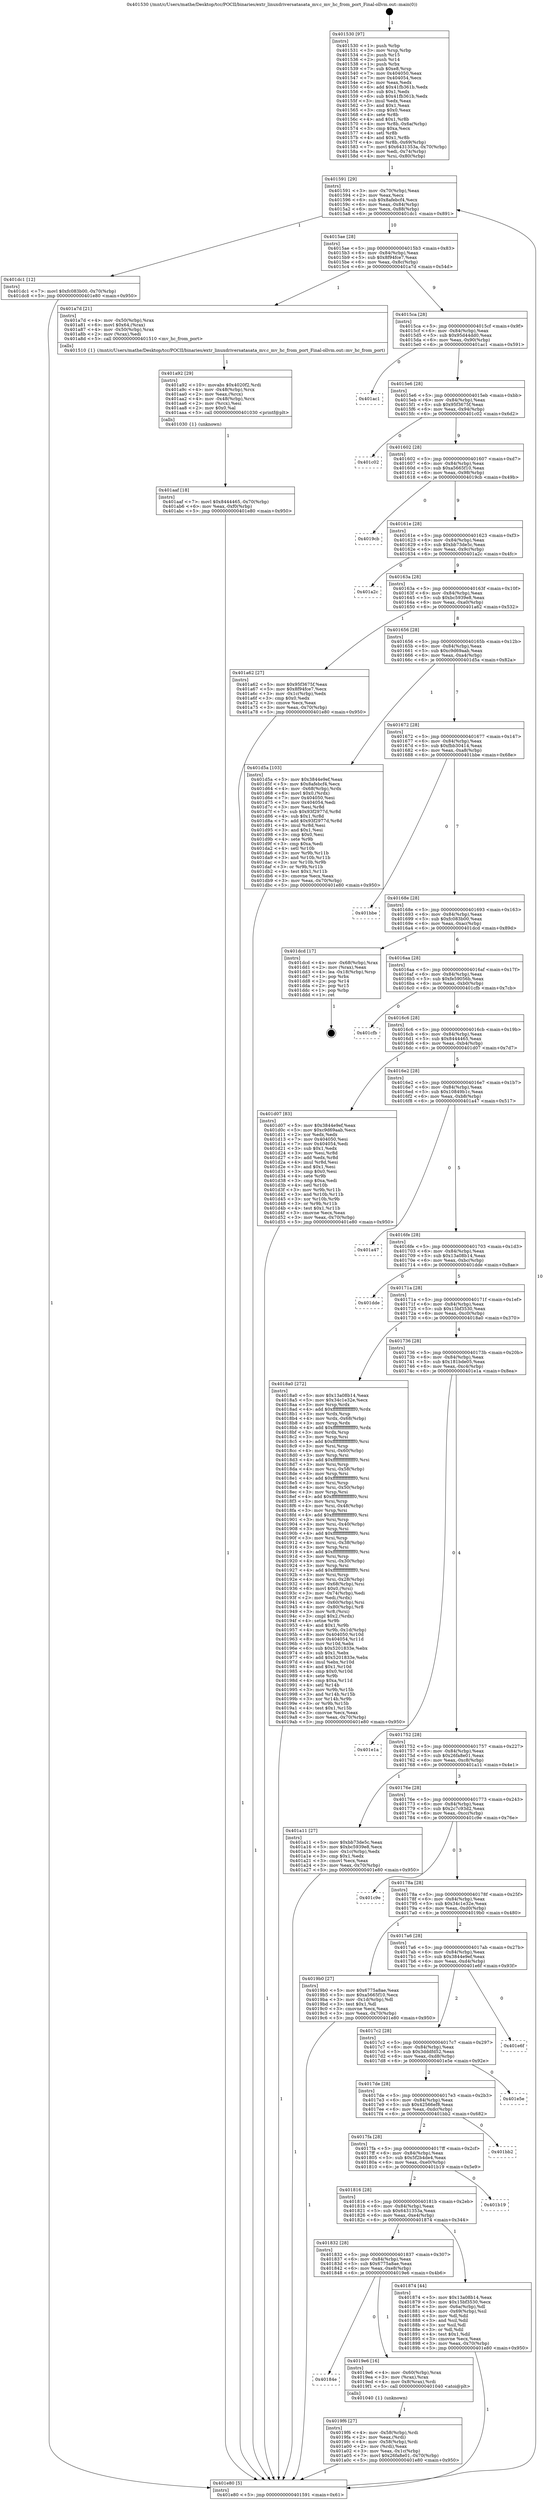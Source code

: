 digraph "0x401530" {
  label = "0x401530 (/mnt/c/Users/mathe/Desktop/tcc/POCII/binaries/extr_linuxdriversatasata_mv.c_mv_hc_from_port_Final-ollvm.out::main(0))"
  labelloc = "t"
  node[shape=record]

  Entry [label="",width=0.3,height=0.3,shape=circle,fillcolor=black,style=filled]
  "0x401591" [label="{
     0x401591 [29]\l
     | [instrs]\l
     &nbsp;&nbsp;0x401591 \<+3\>: mov -0x70(%rbp),%eax\l
     &nbsp;&nbsp;0x401594 \<+2\>: mov %eax,%ecx\l
     &nbsp;&nbsp;0x401596 \<+6\>: sub $0x8afebcf4,%ecx\l
     &nbsp;&nbsp;0x40159c \<+6\>: mov %eax,-0x84(%rbp)\l
     &nbsp;&nbsp;0x4015a2 \<+6\>: mov %ecx,-0x88(%rbp)\l
     &nbsp;&nbsp;0x4015a8 \<+6\>: je 0000000000401dc1 \<main+0x891\>\l
  }"]
  "0x401dc1" [label="{
     0x401dc1 [12]\l
     | [instrs]\l
     &nbsp;&nbsp;0x401dc1 \<+7\>: movl $0xfc083b00,-0x70(%rbp)\l
     &nbsp;&nbsp;0x401dc8 \<+5\>: jmp 0000000000401e80 \<main+0x950\>\l
  }"]
  "0x4015ae" [label="{
     0x4015ae [28]\l
     | [instrs]\l
     &nbsp;&nbsp;0x4015ae \<+5\>: jmp 00000000004015b3 \<main+0x83\>\l
     &nbsp;&nbsp;0x4015b3 \<+6\>: mov -0x84(%rbp),%eax\l
     &nbsp;&nbsp;0x4015b9 \<+5\>: sub $0x8f94fce7,%eax\l
     &nbsp;&nbsp;0x4015be \<+6\>: mov %eax,-0x8c(%rbp)\l
     &nbsp;&nbsp;0x4015c4 \<+6\>: je 0000000000401a7d \<main+0x54d\>\l
  }"]
  Exit [label="",width=0.3,height=0.3,shape=circle,fillcolor=black,style=filled,peripheries=2]
  "0x401a7d" [label="{
     0x401a7d [21]\l
     | [instrs]\l
     &nbsp;&nbsp;0x401a7d \<+4\>: mov -0x50(%rbp),%rax\l
     &nbsp;&nbsp;0x401a81 \<+6\>: movl $0x64,(%rax)\l
     &nbsp;&nbsp;0x401a87 \<+4\>: mov -0x50(%rbp),%rax\l
     &nbsp;&nbsp;0x401a8b \<+2\>: mov (%rax),%edi\l
     &nbsp;&nbsp;0x401a8d \<+5\>: call 0000000000401510 \<mv_hc_from_port\>\l
     | [calls]\l
     &nbsp;&nbsp;0x401510 \{1\} (/mnt/c/Users/mathe/Desktop/tcc/POCII/binaries/extr_linuxdriversatasata_mv.c_mv_hc_from_port_Final-ollvm.out::mv_hc_from_port)\l
  }"]
  "0x4015ca" [label="{
     0x4015ca [28]\l
     | [instrs]\l
     &nbsp;&nbsp;0x4015ca \<+5\>: jmp 00000000004015cf \<main+0x9f\>\l
     &nbsp;&nbsp;0x4015cf \<+6\>: mov -0x84(%rbp),%eax\l
     &nbsp;&nbsp;0x4015d5 \<+5\>: sub $0x95d44dd0,%eax\l
     &nbsp;&nbsp;0x4015da \<+6\>: mov %eax,-0x90(%rbp)\l
     &nbsp;&nbsp;0x4015e0 \<+6\>: je 0000000000401ac1 \<main+0x591\>\l
  }"]
  "0x401aaf" [label="{
     0x401aaf [18]\l
     | [instrs]\l
     &nbsp;&nbsp;0x401aaf \<+7\>: movl $0x8444465,-0x70(%rbp)\l
     &nbsp;&nbsp;0x401ab6 \<+6\>: mov %eax,-0xf0(%rbp)\l
     &nbsp;&nbsp;0x401abc \<+5\>: jmp 0000000000401e80 \<main+0x950\>\l
  }"]
  "0x401ac1" [label="{
     0x401ac1\l
  }", style=dashed]
  "0x4015e6" [label="{
     0x4015e6 [28]\l
     | [instrs]\l
     &nbsp;&nbsp;0x4015e6 \<+5\>: jmp 00000000004015eb \<main+0xbb\>\l
     &nbsp;&nbsp;0x4015eb \<+6\>: mov -0x84(%rbp),%eax\l
     &nbsp;&nbsp;0x4015f1 \<+5\>: sub $0x95f3675f,%eax\l
     &nbsp;&nbsp;0x4015f6 \<+6\>: mov %eax,-0x94(%rbp)\l
     &nbsp;&nbsp;0x4015fc \<+6\>: je 0000000000401c02 \<main+0x6d2\>\l
  }"]
  "0x401a92" [label="{
     0x401a92 [29]\l
     | [instrs]\l
     &nbsp;&nbsp;0x401a92 \<+10\>: movabs $0x4020f2,%rdi\l
     &nbsp;&nbsp;0x401a9c \<+4\>: mov -0x48(%rbp),%rcx\l
     &nbsp;&nbsp;0x401aa0 \<+2\>: mov %eax,(%rcx)\l
     &nbsp;&nbsp;0x401aa2 \<+4\>: mov -0x48(%rbp),%rcx\l
     &nbsp;&nbsp;0x401aa6 \<+2\>: mov (%rcx),%esi\l
     &nbsp;&nbsp;0x401aa8 \<+2\>: mov $0x0,%al\l
     &nbsp;&nbsp;0x401aaa \<+5\>: call 0000000000401030 \<printf@plt\>\l
     | [calls]\l
     &nbsp;&nbsp;0x401030 \{1\} (unknown)\l
  }"]
  "0x401c02" [label="{
     0x401c02\l
  }", style=dashed]
  "0x401602" [label="{
     0x401602 [28]\l
     | [instrs]\l
     &nbsp;&nbsp;0x401602 \<+5\>: jmp 0000000000401607 \<main+0xd7\>\l
     &nbsp;&nbsp;0x401607 \<+6\>: mov -0x84(%rbp),%eax\l
     &nbsp;&nbsp;0x40160d \<+5\>: sub $0xa5665f10,%eax\l
     &nbsp;&nbsp;0x401612 \<+6\>: mov %eax,-0x98(%rbp)\l
     &nbsp;&nbsp;0x401618 \<+6\>: je 00000000004019cb \<main+0x49b\>\l
  }"]
  "0x4019f6" [label="{
     0x4019f6 [27]\l
     | [instrs]\l
     &nbsp;&nbsp;0x4019f6 \<+4\>: mov -0x58(%rbp),%rdi\l
     &nbsp;&nbsp;0x4019fa \<+2\>: mov %eax,(%rdi)\l
     &nbsp;&nbsp;0x4019fc \<+4\>: mov -0x58(%rbp),%rdi\l
     &nbsp;&nbsp;0x401a00 \<+2\>: mov (%rdi),%eax\l
     &nbsp;&nbsp;0x401a02 \<+3\>: mov %eax,-0x1c(%rbp)\l
     &nbsp;&nbsp;0x401a05 \<+7\>: movl $0x26fa8e01,-0x70(%rbp)\l
     &nbsp;&nbsp;0x401a0c \<+5\>: jmp 0000000000401e80 \<main+0x950\>\l
  }"]
  "0x4019cb" [label="{
     0x4019cb\l
  }", style=dashed]
  "0x40161e" [label="{
     0x40161e [28]\l
     | [instrs]\l
     &nbsp;&nbsp;0x40161e \<+5\>: jmp 0000000000401623 \<main+0xf3\>\l
     &nbsp;&nbsp;0x401623 \<+6\>: mov -0x84(%rbp),%eax\l
     &nbsp;&nbsp;0x401629 \<+5\>: sub $0xbb73de5c,%eax\l
     &nbsp;&nbsp;0x40162e \<+6\>: mov %eax,-0x9c(%rbp)\l
     &nbsp;&nbsp;0x401634 \<+6\>: je 0000000000401a2c \<main+0x4fc\>\l
  }"]
  "0x40184e" [label="{
     0x40184e\l
  }", style=dashed]
  "0x401a2c" [label="{
     0x401a2c\l
  }", style=dashed]
  "0x40163a" [label="{
     0x40163a [28]\l
     | [instrs]\l
     &nbsp;&nbsp;0x40163a \<+5\>: jmp 000000000040163f \<main+0x10f\>\l
     &nbsp;&nbsp;0x40163f \<+6\>: mov -0x84(%rbp),%eax\l
     &nbsp;&nbsp;0x401645 \<+5\>: sub $0xbc5939e8,%eax\l
     &nbsp;&nbsp;0x40164a \<+6\>: mov %eax,-0xa0(%rbp)\l
     &nbsp;&nbsp;0x401650 \<+6\>: je 0000000000401a62 \<main+0x532\>\l
  }"]
  "0x4019e6" [label="{
     0x4019e6 [16]\l
     | [instrs]\l
     &nbsp;&nbsp;0x4019e6 \<+4\>: mov -0x60(%rbp),%rax\l
     &nbsp;&nbsp;0x4019ea \<+3\>: mov (%rax),%rax\l
     &nbsp;&nbsp;0x4019ed \<+4\>: mov 0x8(%rax),%rdi\l
     &nbsp;&nbsp;0x4019f1 \<+5\>: call 0000000000401040 \<atoi@plt\>\l
     | [calls]\l
     &nbsp;&nbsp;0x401040 \{1\} (unknown)\l
  }"]
  "0x401a62" [label="{
     0x401a62 [27]\l
     | [instrs]\l
     &nbsp;&nbsp;0x401a62 \<+5\>: mov $0x95f3675f,%eax\l
     &nbsp;&nbsp;0x401a67 \<+5\>: mov $0x8f94fce7,%ecx\l
     &nbsp;&nbsp;0x401a6c \<+3\>: mov -0x1c(%rbp),%edx\l
     &nbsp;&nbsp;0x401a6f \<+3\>: cmp $0x0,%edx\l
     &nbsp;&nbsp;0x401a72 \<+3\>: cmove %ecx,%eax\l
     &nbsp;&nbsp;0x401a75 \<+3\>: mov %eax,-0x70(%rbp)\l
     &nbsp;&nbsp;0x401a78 \<+5\>: jmp 0000000000401e80 \<main+0x950\>\l
  }"]
  "0x401656" [label="{
     0x401656 [28]\l
     | [instrs]\l
     &nbsp;&nbsp;0x401656 \<+5\>: jmp 000000000040165b \<main+0x12b\>\l
     &nbsp;&nbsp;0x40165b \<+6\>: mov -0x84(%rbp),%eax\l
     &nbsp;&nbsp;0x401661 \<+5\>: sub $0xc9d69aab,%eax\l
     &nbsp;&nbsp;0x401666 \<+6\>: mov %eax,-0xa4(%rbp)\l
     &nbsp;&nbsp;0x40166c \<+6\>: je 0000000000401d5a \<main+0x82a\>\l
  }"]
  "0x401530" [label="{
     0x401530 [97]\l
     | [instrs]\l
     &nbsp;&nbsp;0x401530 \<+1\>: push %rbp\l
     &nbsp;&nbsp;0x401531 \<+3\>: mov %rsp,%rbp\l
     &nbsp;&nbsp;0x401534 \<+2\>: push %r15\l
     &nbsp;&nbsp;0x401536 \<+2\>: push %r14\l
     &nbsp;&nbsp;0x401538 \<+1\>: push %rbx\l
     &nbsp;&nbsp;0x401539 \<+7\>: sub $0xe8,%rsp\l
     &nbsp;&nbsp;0x401540 \<+7\>: mov 0x404050,%eax\l
     &nbsp;&nbsp;0x401547 \<+7\>: mov 0x404054,%ecx\l
     &nbsp;&nbsp;0x40154e \<+2\>: mov %eax,%edx\l
     &nbsp;&nbsp;0x401550 \<+6\>: add $0x41fb361b,%edx\l
     &nbsp;&nbsp;0x401556 \<+3\>: sub $0x1,%edx\l
     &nbsp;&nbsp;0x401559 \<+6\>: sub $0x41fb361b,%edx\l
     &nbsp;&nbsp;0x40155f \<+3\>: imul %edx,%eax\l
     &nbsp;&nbsp;0x401562 \<+3\>: and $0x1,%eax\l
     &nbsp;&nbsp;0x401565 \<+3\>: cmp $0x0,%eax\l
     &nbsp;&nbsp;0x401568 \<+4\>: sete %r8b\l
     &nbsp;&nbsp;0x40156c \<+4\>: and $0x1,%r8b\l
     &nbsp;&nbsp;0x401570 \<+4\>: mov %r8b,-0x6a(%rbp)\l
     &nbsp;&nbsp;0x401574 \<+3\>: cmp $0xa,%ecx\l
     &nbsp;&nbsp;0x401577 \<+4\>: setl %r8b\l
     &nbsp;&nbsp;0x40157b \<+4\>: and $0x1,%r8b\l
     &nbsp;&nbsp;0x40157f \<+4\>: mov %r8b,-0x69(%rbp)\l
     &nbsp;&nbsp;0x401583 \<+7\>: movl $0x6431353a,-0x70(%rbp)\l
     &nbsp;&nbsp;0x40158a \<+3\>: mov %edi,-0x74(%rbp)\l
     &nbsp;&nbsp;0x40158d \<+4\>: mov %rsi,-0x80(%rbp)\l
  }"]
  "0x401d5a" [label="{
     0x401d5a [103]\l
     | [instrs]\l
     &nbsp;&nbsp;0x401d5a \<+5\>: mov $0x3844e9ef,%eax\l
     &nbsp;&nbsp;0x401d5f \<+5\>: mov $0x8afebcf4,%ecx\l
     &nbsp;&nbsp;0x401d64 \<+4\>: mov -0x68(%rbp),%rdx\l
     &nbsp;&nbsp;0x401d68 \<+6\>: movl $0x0,(%rdx)\l
     &nbsp;&nbsp;0x401d6e \<+7\>: mov 0x404050,%esi\l
     &nbsp;&nbsp;0x401d75 \<+7\>: mov 0x404054,%edi\l
     &nbsp;&nbsp;0x401d7c \<+3\>: mov %esi,%r8d\l
     &nbsp;&nbsp;0x401d7f \<+7\>: sub $0x93f2977d,%r8d\l
     &nbsp;&nbsp;0x401d86 \<+4\>: sub $0x1,%r8d\l
     &nbsp;&nbsp;0x401d8a \<+7\>: add $0x93f2977d,%r8d\l
     &nbsp;&nbsp;0x401d91 \<+4\>: imul %r8d,%esi\l
     &nbsp;&nbsp;0x401d95 \<+3\>: and $0x1,%esi\l
     &nbsp;&nbsp;0x401d98 \<+3\>: cmp $0x0,%esi\l
     &nbsp;&nbsp;0x401d9b \<+4\>: sete %r9b\l
     &nbsp;&nbsp;0x401d9f \<+3\>: cmp $0xa,%edi\l
     &nbsp;&nbsp;0x401da2 \<+4\>: setl %r10b\l
     &nbsp;&nbsp;0x401da6 \<+3\>: mov %r9b,%r11b\l
     &nbsp;&nbsp;0x401da9 \<+3\>: and %r10b,%r11b\l
     &nbsp;&nbsp;0x401dac \<+3\>: xor %r10b,%r9b\l
     &nbsp;&nbsp;0x401daf \<+3\>: or %r9b,%r11b\l
     &nbsp;&nbsp;0x401db2 \<+4\>: test $0x1,%r11b\l
     &nbsp;&nbsp;0x401db6 \<+3\>: cmovne %ecx,%eax\l
     &nbsp;&nbsp;0x401db9 \<+3\>: mov %eax,-0x70(%rbp)\l
     &nbsp;&nbsp;0x401dbc \<+5\>: jmp 0000000000401e80 \<main+0x950\>\l
  }"]
  "0x401672" [label="{
     0x401672 [28]\l
     | [instrs]\l
     &nbsp;&nbsp;0x401672 \<+5\>: jmp 0000000000401677 \<main+0x147\>\l
     &nbsp;&nbsp;0x401677 \<+6\>: mov -0x84(%rbp),%eax\l
     &nbsp;&nbsp;0x40167d \<+5\>: sub $0xfbb30414,%eax\l
     &nbsp;&nbsp;0x401682 \<+6\>: mov %eax,-0xa8(%rbp)\l
     &nbsp;&nbsp;0x401688 \<+6\>: je 0000000000401bbe \<main+0x68e\>\l
  }"]
  "0x401e80" [label="{
     0x401e80 [5]\l
     | [instrs]\l
     &nbsp;&nbsp;0x401e80 \<+5\>: jmp 0000000000401591 \<main+0x61\>\l
  }"]
  "0x401bbe" [label="{
     0x401bbe\l
  }", style=dashed]
  "0x40168e" [label="{
     0x40168e [28]\l
     | [instrs]\l
     &nbsp;&nbsp;0x40168e \<+5\>: jmp 0000000000401693 \<main+0x163\>\l
     &nbsp;&nbsp;0x401693 \<+6\>: mov -0x84(%rbp),%eax\l
     &nbsp;&nbsp;0x401699 \<+5\>: sub $0xfc083b00,%eax\l
     &nbsp;&nbsp;0x40169e \<+6\>: mov %eax,-0xac(%rbp)\l
     &nbsp;&nbsp;0x4016a4 \<+6\>: je 0000000000401dcd \<main+0x89d\>\l
  }"]
  "0x401832" [label="{
     0x401832 [28]\l
     | [instrs]\l
     &nbsp;&nbsp;0x401832 \<+5\>: jmp 0000000000401837 \<main+0x307\>\l
     &nbsp;&nbsp;0x401837 \<+6\>: mov -0x84(%rbp),%eax\l
     &nbsp;&nbsp;0x40183d \<+5\>: sub $0x6775a8ae,%eax\l
     &nbsp;&nbsp;0x401842 \<+6\>: mov %eax,-0xe8(%rbp)\l
     &nbsp;&nbsp;0x401848 \<+6\>: je 00000000004019e6 \<main+0x4b6\>\l
  }"]
  "0x401dcd" [label="{
     0x401dcd [17]\l
     | [instrs]\l
     &nbsp;&nbsp;0x401dcd \<+4\>: mov -0x68(%rbp),%rax\l
     &nbsp;&nbsp;0x401dd1 \<+2\>: mov (%rax),%eax\l
     &nbsp;&nbsp;0x401dd3 \<+4\>: lea -0x18(%rbp),%rsp\l
     &nbsp;&nbsp;0x401dd7 \<+1\>: pop %rbx\l
     &nbsp;&nbsp;0x401dd8 \<+2\>: pop %r14\l
     &nbsp;&nbsp;0x401dda \<+2\>: pop %r15\l
     &nbsp;&nbsp;0x401ddc \<+1\>: pop %rbp\l
     &nbsp;&nbsp;0x401ddd \<+1\>: ret\l
  }"]
  "0x4016aa" [label="{
     0x4016aa [28]\l
     | [instrs]\l
     &nbsp;&nbsp;0x4016aa \<+5\>: jmp 00000000004016af \<main+0x17f\>\l
     &nbsp;&nbsp;0x4016af \<+6\>: mov -0x84(%rbp),%eax\l
     &nbsp;&nbsp;0x4016b5 \<+5\>: sub $0xfe59056b,%eax\l
     &nbsp;&nbsp;0x4016ba \<+6\>: mov %eax,-0xb0(%rbp)\l
     &nbsp;&nbsp;0x4016c0 \<+6\>: je 0000000000401cfb \<main+0x7cb\>\l
  }"]
  "0x401874" [label="{
     0x401874 [44]\l
     | [instrs]\l
     &nbsp;&nbsp;0x401874 \<+5\>: mov $0x13a08b14,%eax\l
     &nbsp;&nbsp;0x401879 \<+5\>: mov $0x15bf3530,%ecx\l
     &nbsp;&nbsp;0x40187e \<+3\>: mov -0x6a(%rbp),%dl\l
     &nbsp;&nbsp;0x401881 \<+4\>: mov -0x69(%rbp),%sil\l
     &nbsp;&nbsp;0x401885 \<+3\>: mov %dl,%dil\l
     &nbsp;&nbsp;0x401888 \<+3\>: and %sil,%dil\l
     &nbsp;&nbsp;0x40188b \<+3\>: xor %sil,%dl\l
     &nbsp;&nbsp;0x40188e \<+3\>: or %dl,%dil\l
     &nbsp;&nbsp;0x401891 \<+4\>: test $0x1,%dil\l
     &nbsp;&nbsp;0x401895 \<+3\>: cmovne %ecx,%eax\l
     &nbsp;&nbsp;0x401898 \<+3\>: mov %eax,-0x70(%rbp)\l
     &nbsp;&nbsp;0x40189b \<+5\>: jmp 0000000000401e80 \<main+0x950\>\l
  }"]
  "0x401cfb" [label="{
     0x401cfb\l
  }", style=dashed]
  "0x4016c6" [label="{
     0x4016c6 [28]\l
     | [instrs]\l
     &nbsp;&nbsp;0x4016c6 \<+5\>: jmp 00000000004016cb \<main+0x19b\>\l
     &nbsp;&nbsp;0x4016cb \<+6\>: mov -0x84(%rbp),%eax\l
     &nbsp;&nbsp;0x4016d1 \<+5\>: sub $0x8444465,%eax\l
     &nbsp;&nbsp;0x4016d6 \<+6\>: mov %eax,-0xb4(%rbp)\l
     &nbsp;&nbsp;0x4016dc \<+6\>: je 0000000000401d07 \<main+0x7d7\>\l
  }"]
  "0x401816" [label="{
     0x401816 [28]\l
     | [instrs]\l
     &nbsp;&nbsp;0x401816 \<+5\>: jmp 000000000040181b \<main+0x2eb\>\l
     &nbsp;&nbsp;0x40181b \<+6\>: mov -0x84(%rbp),%eax\l
     &nbsp;&nbsp;0x401821 \<+5\>: sub $0x6431353a,%eax\l
     &nbsp;&nbsp;0x401826 \<+6\>: mov %eax,-0xe4(%rbp)\l
     &nbsp;&nbsp;0x40182c \<+6\>: je 0000000000401874 \<main+0x344\>\l
  }"]
  "0x401d07" [label="{
     0x401d07 [83]\l
     | [instrs]\l
     &nbsp;&nbsp;0x401d07 \<+5\>: mov $0x3844e9ef,%eax\l
     &nbsp;&nbsp;0x401d0c \<+5\>: mov $0xc9d69aab,%ecx\l
     &nbsp;&nbsp;0x401d11 \<+2\>: xor %edx,%edx\l
     &nbsp;&nbsp;0x401d13 \<+7\>: mov 0x404050,%esi\l
     &nbsp;&nbsp;0x401d1a \<+7\>: mov 0x404054,%edi\l
     &nbsp;&nbsp;0x401d21 \<+3\>: sub $0x1,%edx\l
     &nbsp;&nbsp;0x401d24 \<+3\>: mov %esi,%r8d\l
     &nbsp;&nbsp;0x401d27 \<+3\>: add %edx,%r8d\l
     &nbsp;&nbsp;0x401d2a \<+4\>: imul %r8d,%esi\l
     &nbsp;&nbsp;0x401d2e \<+3\>: and $0x1,%esi\l
     &nbsp;&nbsp;0x401d31 \<+3\>: cmp $0x0,%esi\l
     &nbsp;&nbsp;0x401d34 \<+4\>: sete %r9b\l
     &nbsp;&nbsp;0x401d38 \<+3\>: cmp $0xa,%edi\l
     &nbsp;&nbsp;0x401d3b \<+4\>: setl %r10b\l
     &nbsp;&nbsp;0x401d3f \<+3\>: mov %r9b,%r11b\l
     &nbsp;&nbsp;0x401d42 \<+3\>: and %r10b,%r11b\l
     &nbsp;&nbsp;0x401d45 \<+3\>: xor %r10b,%r9b\l
     &nbsp;&nbsp;0x401d48 \<+3\>: or %r9b,%r11b\l
     &nbsp;&nbsp;0x401d4b \<+4\>: test $0x1,%r11b\l
     &nbsp;&nbsp;0x401d4f \<+3\>: cmovne %ecx,%eax\l
     &nbsp;&nbsp;0x401d52 \<+3\>: mov %eax,-0x70(%rbp)\l
     &nbsp;&nbsp;0x401d55 \<+5\>: jmp 0000000000401e80 \<main+0x950\>\l
  }"]
  "0x4016e2" [label="{
     0x4016e2 [28]\l
     | [instrs]\l
     &nbsp;&nbsp;0x4016e2 \<+5\>: jmp 00000000004016e7 \<main+0x1b7\>\l
     &nbsp;&nbsp;0x4016e7 \<+6\>: mov -0x84(%rbp),%eax\l
     &nbsp;&nbsp;0x4016ed \<+5\>: sub $0x10849b1c,%eax\l
     &nbsp;&nbsp;0x4016f2 \<+6\>: mov %eax,-0xb8(%rbp)\l
     &nbsp;&nbsp;0x4016f8 \<+6\>: je 0000000000401a47 \<main+0x517\>\l
  }"]
  "0x401b19" [label="{
     0x401b19\l
  }", style=dashed]
  "0x401a47" [label="{
     0x401a47\l
  }", style=dashed]
  "0x4016fe" [label="{
     0x4016fe [28]\l
     | [instrs]\l
     &nbsp;&nbsp;0x4016fe \<+5\>: jmp 0000000000401703 \<main+0x1d3\>\l
     &nbsp;&nbsp;0x401703 \<+6\>: mov -0x84(%rbp),%eax\l
     &nbsp;&nbsp;0x401709 \<+5\>: sub $0x13a08b14,%eax\l
     &nbsp;&nbsp;0x40170e \<+6\>: mov %eax,-0xbc(%rbp)\l
     &nbsp;&nbsp;0x401714 \<+6\>: je 0000000000401dde \<main+0x8ae\>\l
  }"]
  "0x4017fa" [label="{
     0x4017fa [28]\l
     | [instrs]\l
     &nbsp;&nbsp;0x4017fa \<+5\>: jmp 00000000004017ff \<main+0x2cf\>\l
     &nbsp;&nbsp;0x4017ff \<+6\>: mov -0x84(%rbp),%eax\l
     &nbsp;&nbsp;0x401805 \<+5\>: sub $0x5f2b4de4,%eax\l
     &nbsp;&nbsp;0x40180a \<+6\>: mov %eax,-0xe0(%rbp)\l
     &nbsp;&nbsp;0x401810 \<+6\>: je 0000000000401b19 \<main+0x5e9\>\l
  }"]
  "0x401dde" [label="{
     0x401dde\l
  }", style=dashed]
  "0x40171a" [label="{
     0x40171a [28]\l
     | [instrs]\l
     &nbsp;&nbsp;0x40171a \<+5\>: jmp 000000000040171f \<main+0x1ef\>\l
     &nbsp;&nbsp;0x40171f \<+6\>: mov -0x84(%rbp),%eax\l
     &nbsp;&nbsp;0x401725 \<+5\>: sub $0x15bf3530,%eax\l
     &nbsp;&nbsp;0x40172a \<+6\>: mov %eax,-0xc0(%rbp)\l
     &nbsp;&nbsp;0x401730 \<+6\>: je 00000000004018a0 \<main+0x370\>\l
  }"]
  "0x401bb2" [label="{
     0x401bb2\l
  }", style=dashed]
  "0x4018a0" [label="{
     0x4018a0 [272]\l
     | [instrs]\l
     &nbsp;&nbsp;0x4018a0 \<+5\>: mov $0x13a08b14,%eax\l
     &nbsp;&nbsp;0x4018a5 \<+5\>: mov $0x34c1e32e,%ecx\l
     &nbsp;&nbsp;0x4018aa \<+3\>: mov %rsp,%rdx\l
     &nbsp;&nbsp;0x4018ad \<+4\>: add $0xfffffffffffffff0,%rdx\l
     &nbsp;&nbsp;0x4018b1 \<+3\>: mov %rdx,%rsp\l
     &nbsp;&nbsp;0x4018b4 \<+4\>: mov %rdx,-0x68(%rbp)\l
     &nbsp;&nbsp;0x4018b8 \<+3\>: mov %rsp,%rdx\l
     &nbsp;&nbsp;0x4018bb \<+4\>: add $0xfffffffffffffff0,%rdx\l
     &nbsp;&nbsp;0x4018bf \<+3\>: mov %rdx,%rsp\l
     &nbsp;&nbsp;0x4018c2 \<+3\>: mov %rsp,%rsi\l
     &nbsp;&nbsp;0x4018c5 \<+4\>: add $0xfffffffffffffff0,%rsi\l
     &nbsp;&nbsp;0x4018c9 \<+3\>: mov %rsi,%rsp\l
     &nbsp;&nbsp;0x4018cc \<+4\>: mov %rsi,-0x60(%rbp)\l
     &nbsp;&nbsp;0x4018d0 \<+3\>: mov %rsp,%rsi\l
     &nbsp;&nbsp;0x4018d3 \<+4\>: add $0xfffffffffffffff0,%rsi\l
     &nbsp;&nbsp;0x4018d7 \<+3\>: mov %rsi,%rsp\l
     &nbsp;&nbsp;0x4018da \<+4\>: mov %rsi,-0x58(%rbp)\l
     &nbsp;&nbsp;0x4018de \<+3\>: mov %rsp,%rsi\l
     &nbsp;&nbsp;0x4018e1 \<+4\>: add $0xfffffffffffffff0,%rsi\l
     &nbsp;&nbsp;0x4018e5 \<+3\>: mov %rsi,%rsp\l
     &nbsp;&nbsp;0x4018e8 \<+4\>: mov %rsi,-0x50(%rbp)\l
     &nbsp;&nbsp;0x4018ec \<+3\>: mov %rsp,%rsi\l
     &nbsp;&nbsp;0x4018ef \<+4\>: add $0xfffffffffffffff0,%rsi\l
     &nbsp;&nbsp;0x4018f3 \<+3\>: mov %rsi,%rsp\l
     &nbsp;&nbsp;0x4018f6 \<+4\>: mov %rsi,-0x48(%rbp)\l
     &nbsp;&nbsp;0x4018fa \<+3\>: mov %rsp,%rsi\l
     &nbsp;&nbsp;0x4018fd \<+4\>: add $0xfffffffffffffff0,%rsi\l
     &nbsp;&nbsp;0x401901 \<+3\>: mov %rsi,%rsp\l
     &nbsp;&nbsp;0x401904 \<+4\>: mov %rsi,-0x40(%rbp)\l
     &nbsp;&nbsp;0x401908 \<+3\>: mov %rsp,%rsi\l
     &nbsp;&nbsp;0x40190b \<+4\>: add $0xfffffffffffffff0,%rsi\l
     &nbsp;&nbsp;0x40190f \<+3\>: mov %rsi,%rsp\l
     &nbsp;&nbsp;0x401912 \<+4\>: mov %rsi,-0x38(%rbp)\l
     &nbsp;&nbsp;0x401916 \<+3\>: mov %rsp,%rsi\l
     &nbsp;&nbsp;0x401919 \<+4\>: add $0xfffffffffffffff0,%rsi\l
     &nbsp;&nbsp;0x40191d \<+3\>: mov %rsi,%rsp\l
     &nbsp;&nbsp;0x401920 \<+4\>: mov %rsi,-0x30(%rbp)\l
     &nbsp;&nbsp;0x401924 \<+3\>: mov %rsp,%rsi\l
     &nbsp;&nbsp;0x401927 \<+4\>: add $0xfffffffffffffff0,%rsi\l
     &nbsp;&nbsp;0x40192b \<+3\>: mov %rsi,%rsp\l
     &nbsp;&nbsp;0x40192e \<+4\>: mov %rsi,-0x28(%rbp)\l
     &nbsp;&nbsp;0x401932 \<+4\>: mov -0x68(%rbp),%rsi\l
     &nbsp;&nbsp;0x401936 \<+6\>: movl $0x0,(%rsi)\l
     &nbsp;&nbsp;0x40193c \<+3\>: mov -0x74(%rbp),%edi\l
     &nbsp;&nbsp;0x40193f \<+2\>: mov %edi,(%rdx)\l
     &nbsp;&nbsp;0x401941 \<+4\>: mov -0x60(%rbp),%rsi\l
     &nbsp;&nbsp;0x401945 \<+4\>: mov -0x80(%rbp),%r8\l
     &nbsp;&nbsp;0x401949 \<+3\>: mov %r8,(%rsi)\l
     &nbsp;&nbsp;0x40194c \<+3\>: cmpl $0x2,(%rdx)\l
     &nbsp;&nbsp;0x40194f \<+4\>: setne %r9b\l
     &nbsp;&nbsp;0x401953 \<+4\>: and $0x1,%r9b\l
     &nbsp;&nbsp;0x401957 \<+4\>: mov %r9b,-0x1d(%rbp)\l
     &nbsp;&nbsp;0x40195b \<+8\>: mov 0x404050,%r10d\l
     &nbsp;&nbsp;0x401963 \<+8\>: mov 0x404054,%r11d\l
     &nbsp;&nbsp;0x40196b \<+3\>: mov %r10d,%ebx\l
     &nbsp;&nbsp;0x40196e \<+6\>: sub $0x5201833e,%ebx\l
     &nbsp;&nbsp;0x401974 \<+3\>: sub $0x1,%ebx\l
     &nbsp;&nbsp;0x401977 \<+6\>: add $0x5201833e,%ebx\l
     &nbsp;&nbsp;0x40197d \<+4\>: imul %ebx,%r10d\l
     &nbsp;&nbsp;0x401981 \<+4\>: and $0x1,%r10d\l
     &nbsp;&nbsp;0x401985 \<+4\>: cmp $0x0,%r10d\l
     &nbsp;&nbsp;0x401989 \<+4\>: sete %r9b\l
     &nbsp;&nbsp;0x40198d \<+4\>: cmp $0xa,%r11d\l
     &nbsp;&nbsp;0x401991 \<+4\>: setl %r14b\l
     &nbsp;&nbsp;0x401995 \<+3\>: mov %r9b,%r15b\l
     &nbsp;&nbsp;0x401998 \<+3\>: and %r14b,%r15b\l
     &nbsp;&nbsp;0x40199b \<+3\>: xor %r14b,%r9b\l
     &nbsp;&nbsp;0x40199e \<+3\>: or %r9b,%r15b\l
     &nbsp;&nbsp;0x4019a1 \<+4\>: test $0x1,%r15b\l
     &nbsp;&nbsp;0x4019a5 \<+3\>: cmovne %ecx,%eax\l
     &nbsp;&nbsp;0x4019a8 \<+3\>: mov %eax,-0x70(%rbp)\l
     &nbsp;&nbsp;0x4019ab \<+5\>: jmp 0000000000401e80 \<main+0x950\>\l
  }"]
  "0x401736" [label="{
     0x401736 [28]\l
     | [instrs]\l
     &nbsp;&nbsp;0x401736 \<+5\>: jmp 000000000040173b \<main+0x20b\>\l
     &nbsp;&nbsp;0x40173b \<+6\>: mov -0x84(%rbp),%eax\l
     &nbsp;&nbsp;0x401741 \<+5\>: sub $0x181bde05,%eax\l
     &nbsp;&nbsp;0x401746 \<+6\>: mov %eax,-0xc4(%rbp)\l
     &nbsp;&nbsp;0x40174c \<+6\>: je 0000000000401e1a \<main+0x8ea\>\l
  }"]
  "0x4017de" [label="{
     0x4017de [28]\l
     | [instrs]\l
     &nbsp;&nbsp;0x4017de \<+5\>: jmp 00000000004017e3 \<main+0x2b3\>\l
     &nbsp;&nbsp;0x4017e3 \<+6\>: mov -0x84(%rbp),%eax\l
     &nbsp;&nbsp;0x4017e9 \<+5\>: sub $0x42566ef8,%eax\l
     &nbsp;&nbsp;0x4017ee \<+6\>: mov %eax,-0xdc(%rbp)\l
     &nbsp;&nbsp;0x4017f4 \<+6\>: je 0000000000401bb2 \<main+0x682\>\l
  }"]
  "0x401e1a" [label="{
     0x401e1a\l
  }", style=dashed]
  "0x401752" [label="{
     0x401752 [28]\l
     | [instrs]\l
     &nbsp;&nbsp;0x401752 \<+5\>: jmp 0000000000401757 \<main+0x227\>\l
     &nbsp;&nbsp;0x401757 \<+6\>: mov -0x84(%rbp),%eax\l
     &nbsp;&nbsp;0x40175d \<+5\>: sub $0x26fa8e01,%eax\l
     &nbsp;&nbsp;0x401762 \<+6\>: mov %eax,-0xc8(%rbp)\l
     &nbsp;&nbsp;0x401768 \<+6\>: je 0000000000401a11 \<main+0x4e1\>\l
  }"]
  "0x401e5e" [label="{
     0x401e5e\l
  }", style=dashed]
  "0x401a11" [label="{
     0x401a11 [27]\l
     | [instrs]\l
     &nbsp;&nbsp;0x401a11 \<+5\>: mov $0xbb73de5c,%eax\l
     &nbsp;&nbsp;0x401a16 \<+5\>: mov $0xbc5939e8,%ecx\l
     &nbsp;&nbsp;0x401a1b \<+3\>: mov -0x1c(%rbp),%edx\l
     &nbsp;&nbsp;0x401a1e \<+3\>: cmp $0x1,%edx\l
     &nbsp;&nbsp;0x401a21 \<+3\>: cmovl %ecx,%eax\l
     &nbsp;&nbsp;0x401a24 \<+3\>: mov %eax,-0x70(%rbp)\l
     &nbsp;&nbsp;0x401a27 \<+5\>: jmp 0000000000401e80 \<main+0x950\>\l
  }"]
  "0x40176e" [label="{
     0x40176e [28]\l
     | [instrs]\l
     &nbsp;&nbsp;0x40176e \<+5\>: jmp 0000000000401773 \<main+0x243\>\l
     &nbsp;&nbsp;0x401773 \<+6\>: mov -0x84(%rbp),%eax\l
     &nbsp;&nbsp;0x401779 \<+5\>: sub $0x2c7c93d2,%eax\l
     &nbsp;&nbsp;0x40177e \<+6\>: mov %eax,-0xcc(%rbp)\l
     &nbsp;&nbsp;0x401784 \<+6\>: je 0000000000401c9e \<main+0x76e\>\l
  }"]
  "0x4017c2" [label="{
     0x4017c2 [28]\l
     | [instrs]\l
     &nbsp;&nbsp;0x4017c2 \<+5\>: jmp 00000000004017c7 \<main+0x297\>\l
     &nbsp;&nbsp;0x4017c7 \<+6\>: mov -0x84(%rbp),%eax\l
     &nbsp;&nbsp;0x4017cd \<+5\>: sub $0x3dddfd52,%eax\l
     &nbsp;&nbsp;0x4017d2 \<+6\>: mov %eax,-0xd8(%rbp)\l
     &nbsp;&nbsp;0x4017d8 \<+6\>: je 0000000000401e5e \<main+0x92e\>\l
  }"]
  "0x401c9e" [label="{
     0x401c9e\l
  }", style=dashed]
  "0x40178a" [label="{
     0x40178a [28]\l
     | [instrs]\l
     &nbsp;&nbsp;0x40178a \<+5\>: jmp 000000000040178f \<main+0x25f\>\l
     &nbsp;&nbsp;0x40178f \<+6\>: mov -0x84(%rbp),%eax\l
     &nbsp;&nbsp;0x401795 \<+5\>: sub $0x34c1e32e,%eax\l
     &nbsp;&nbsp;0x40179a \<+6\>: mov %eax,-0xd0(%rbp)\l
     &nbsp;&nbsp;0x4017a0 \<+6\>: je 00000000004019b0 \<main+0x480\>\l
  }"]
  "0x401e6f" [label="{
     0x401e6f\l
  }", style=dashed]
  "0x4019b0" [label="{
     0x4019b0 [27]\l
     | [instrs]\l
     &nbsp;&nbsp;0x4019b0 \<+5\>: mov $0x6775a8ae,%eax\l
     &nbsp;&nbsp;0x4019b5 \<+5\>: mov $0xa5665f10,%ecx\l
     &nbsp;&nbsp;0x4019ba \<+3\>: mov -0x1d(%rbp),%dl\l
     &nbsp;&nbsp;0x4019bd \<+3\>: test $0x1,%dl\l
     &nbsp;&nbsp;0x4019c0 \<+3\>: cmovne %ecx,%eax\l
     &nbsp;&nbsp;0x4019c3 \<+3\>: mov %eax,-0x70(%rbp)\l
     &nbsp;&nbsp;0x4019c6 \<+5\>: jmp 0000000000401e80 \<main+0x950\>\l
  }"]
  "0x4017a6" [label="{
     0x4017a6 [28]\l
     | [instrs]\l
     &nbsp;&nbsp;0x4017a6 \<+5\>: jmp 00000000004017ab \<main+0x27b\>\l
     &nbsp;&nbsp;0x4017ab \<+6\>: mov -0x84(%rbp),%eax\l
     &nbsp;&nbsp;0x4017b1 \<+5\>: sub $0x3844e9ef,%eax\l
     &nbsp;&nbsp;0x4017b6 \<+6\>: mov %eax,-0xd4(%rbp)\l
     &nbsp;&nbsp;0x4017bc \<+6\>: je 0000000000401e6f \<main+0x93f\>\l
  }"]
  Entry -> "0x401530" [label=" 1"]
  "0x401591" -> "0x401dc1" [label=" 1"]
  "0x401591" -> "0x4015ae" [label=" 10"]
  "0x401dcd" -> Exit [label=" 1"]
  "0x4015ae" -> "0x401a7d" [label=" 1"]
  "0x4015ae" -> "0x4015ca" [label=" 9"]
  "0x401dc1" -> "0x401e80" [label=" 1"]
  "0x4015ca" -> "0x401ac1" [label=" 0"]
  "0x4015ca" -> "0x4015e6" [label=" 9"]
  "0x401d5a" -> "0x401e80" [label=" 1"]
  "0x4015e6" -> "0x401c02" [label=" 0"]
  "0x4015e6" -> "0x401602" [label=" 9"]
  "0x401d07" -> "0x401e80" [label=" 1"]
  "0x401602" -> "0x4019cb" [label=" 0"]
  "0x401602" -> "0x40161e" [label=" 9"]
  "0x401aaf" -> "0x401e80" [label=" 1"]
  "0x40161e" -> "0x401a2c" [label=" 0"]
  "0x40161e" -> "0x40163a" [label=" 9"]
  "0x401a92" -> "0x401aaf" [label=" 1"]
  "0x40163a" -> "0x401a62" [label=" 1"]
  "0x40163a" -> "0x401656" [label=" 8"]
  "0x401a7d" -> "0x401a92" [label=" 1"]
  "0x401656" -> "0x401d5a" [label=" 1"]
  "0x401656" -> "0x401672" [label=" 7"]
  "0x4019f6" -> "0x401e80" [label=" 1"]
  "0x401672" -> "0x401bbe" [label=" 0"]
  "0x401672" -> "0x40168e" [label=" 7"]
  "0x4019e6" -> "0x4019f6" [label=" 1"]
  "0x40168e" -> "0x401dcd" [label=" 1"]
  "0x40168e" -> "0x4016aa" [label=" 6"]
  "0x401832" -> "0x40184e" [label=" 0"]
  "0x4016aa" -> "0x401cfb" [label=" 0"]
  "0x4016aa" -> "0x4016c6" [label=" 6"]
  "0x401832" -> "0x4019e6" [label=" 1"]
  "0x4016c6" -> "0x401d07" [label=" 1"]
  "0x4016c6" -> "0x4016e2" [label=" 5"]
  "0x4019b0" -> "0x401e80" [label=" 1"]
  "0x4016e2" -> "0x401a47" [label=" 0"]
  "0x4016e2" -> "0x4016fe" [label=" 5"]
  "0x4018a0" -> "0x401e80" [label=" 1"]
  "0x4016fe" -> "0x401dde" [label=" 0"]
  "0x4016fe" -> "0x40171a" [label=" 5"]
  "0x401e80" -> "0x401591" [label=" 10"]
  "0x40171a" -> "0x4018a0" [label=" 1"]
  "0x40171a" -> "0x401736" [label=" 4"]
  "0x401530" -> "0x401591" [label=" 1"]
  "0x401736" -> "0x401e1a" [label=" 0"]
  "0x401736" -> "0x401752" [label=" 4"]
  "0x401816" -> "0x401832" [label=" 1"]
  "0x401752" -> "0x401a11" [label=" 1"]
  "0x401752" -> "0x40176e" [label=" 3"]
  "0x401816" -> "0x401874" [label=" 1"]
  "0x40176e" -> "0x401c9e" [label=" 0"]
  "0x40176e" -> "0x40178a" [label=" 3"]
  "0x4017fa" -> "0x401816" [label=" 2"]
  "0x40178a" -> "0x4019b0" [label=" 1"]
  "0x40178a" -> "0x4017a6" [label=" 2"]
  "0x4017fa" -> "0x401b19" [label=" 0"]
  "0x4017a6" -> "0x401e6f" [label=" 0"]
  "0x4017a6" -> "0x4017c2" [label=" 2"]
  "0x401a62" -> "0x401e80" [label=" 1"]
  "0x4017c2" -> "0x401e5e" [label=" 0"]
  "0x4017c2" -> "0x4017de" [label=" 2"]
  "0x401874" -> "0x401e80" [label=" 1"]
  "0x4017de" -> "0x401bb2" [label=" 0"]
  "0x4017de" -> "0x4017fa" [label=" 2"]
  "0x401a11" -> "0x401e80" [label=" 1"]
}
